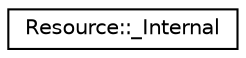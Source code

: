 digraph "Graphical Class Hierarchy"
{
 // LATEX_PDF_SIZE
  edge [fontname="Helvetica",fontsize="10",labelfontname="Helvetica",labelfontsize="10"];
  node [fontname="Helvetica",fontsize="10",shape=record];
  rankdir="LR";
  Node0 [label="Resource::_Internal",height=0.2,width=0.4,color="black", fillcolor="white", style="filled",URL="$classoperations__research_1_1scheduling_1_1rcpsp_1_1_resource_1_1___internal.html",tooltip=" "];
}
